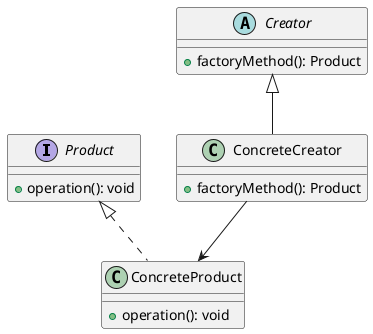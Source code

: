 @startuml
interface Product {
    +operation(): void
}

class ConcreteProduct implements Product {
    +operation(): void
}

abstract class Creator {
    +factoryMethod(): Product
}

class ConcreteCreator extends Creator {
    +factoryMethod(): Product
}
ConcreteCreator --> ConcreteProduct
@enduml